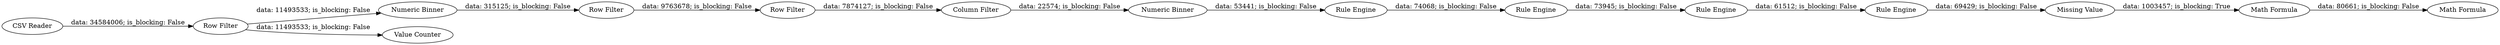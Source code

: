 digraph {
	"5117438246741139410_9" [label="Numeric Binner"]
	"5117438246741139410_15" [label="Rule Engine"]
	"5117438246741139410_12" [label="Column Filter"]
	"5117438246741139410_20" [label="Rule Engine"]
	"5117438246741139410_13" [label="Row Filter"]
	"5117438246741139410_18" [label="Rule Engine"]
	"5117438246741139410_14" [label="Numeric Binner"]
	"5117438246741139410_17" [label="Math Formula"]
	"5117438246741139410_16" [label="Missing Value"]
	"5117438246741139410_11" [label="Row Filter"]
	"5117438246741139410_21" [label="Math Formula"]
	"5117438246741139410_19" [label="Rule Engine"]
	"5117438246741139410_10" [label="Value Counter"]
	"5117438246741139410_8" [label="Row Filter"]
	"5117438246741139410_22" [label="CSV Reader"]
	"5117438246741139410_13" -> "5117438246741139410_12" [label="data: 7874127; is_blocking: False"]
	"5117438246741139410_12" -> "5117438246741139410_14" [label="data: 22574; is_blocking: False"]
	"5117438246741139410_17" -> "5117438246741139410_21" [label="data: 80661; is_blocking: False"]
	"5117438246741139410_8" -> "5117438246741139410_9" [label="data: 11493533; is_blocking: False"]
	"5117438246741139410_11" -> "5117438246741139410_13" [label="data: 9763678; is_blocking: False"]
	"5117438246741139410_8" -> "5117438246741139410_10" [label="data: 11493533; is_blocking: False"]
	"5117438246741139410_14" -> "5117438246741139410_15" [label="data: 53441; is_blocking: False"]
	"5117438246741139410_15" -> "5117438246741139410_18" [label="data: 74068; is_blocking: False"]
	"5117438246741139410_19" -> "5117438246741139410_20" [label="data: 61512; is_blocking: False"]
	"5117438246741139410_16" -> "5117438246741139410_17" [label="data: 1003457; is_blocking: True"]
	"5117438246741139410_22" -> "5117438246741139410_8" [label="data: 34584006; is_blocking: False"]
	"5117438246741139410_18" -> "5117438246741139410_19" [label="data: 73945; is_blocking: False"]
	"5117438246741139410_20" -> "5117438246741139410_16" [label="data: 69429; is_blocking: False"]
	"5117438246741139410_9" -> "5117438246741139410_11" [label="data: 315125; is_blocking: False"]
	rankdir=LR
}
